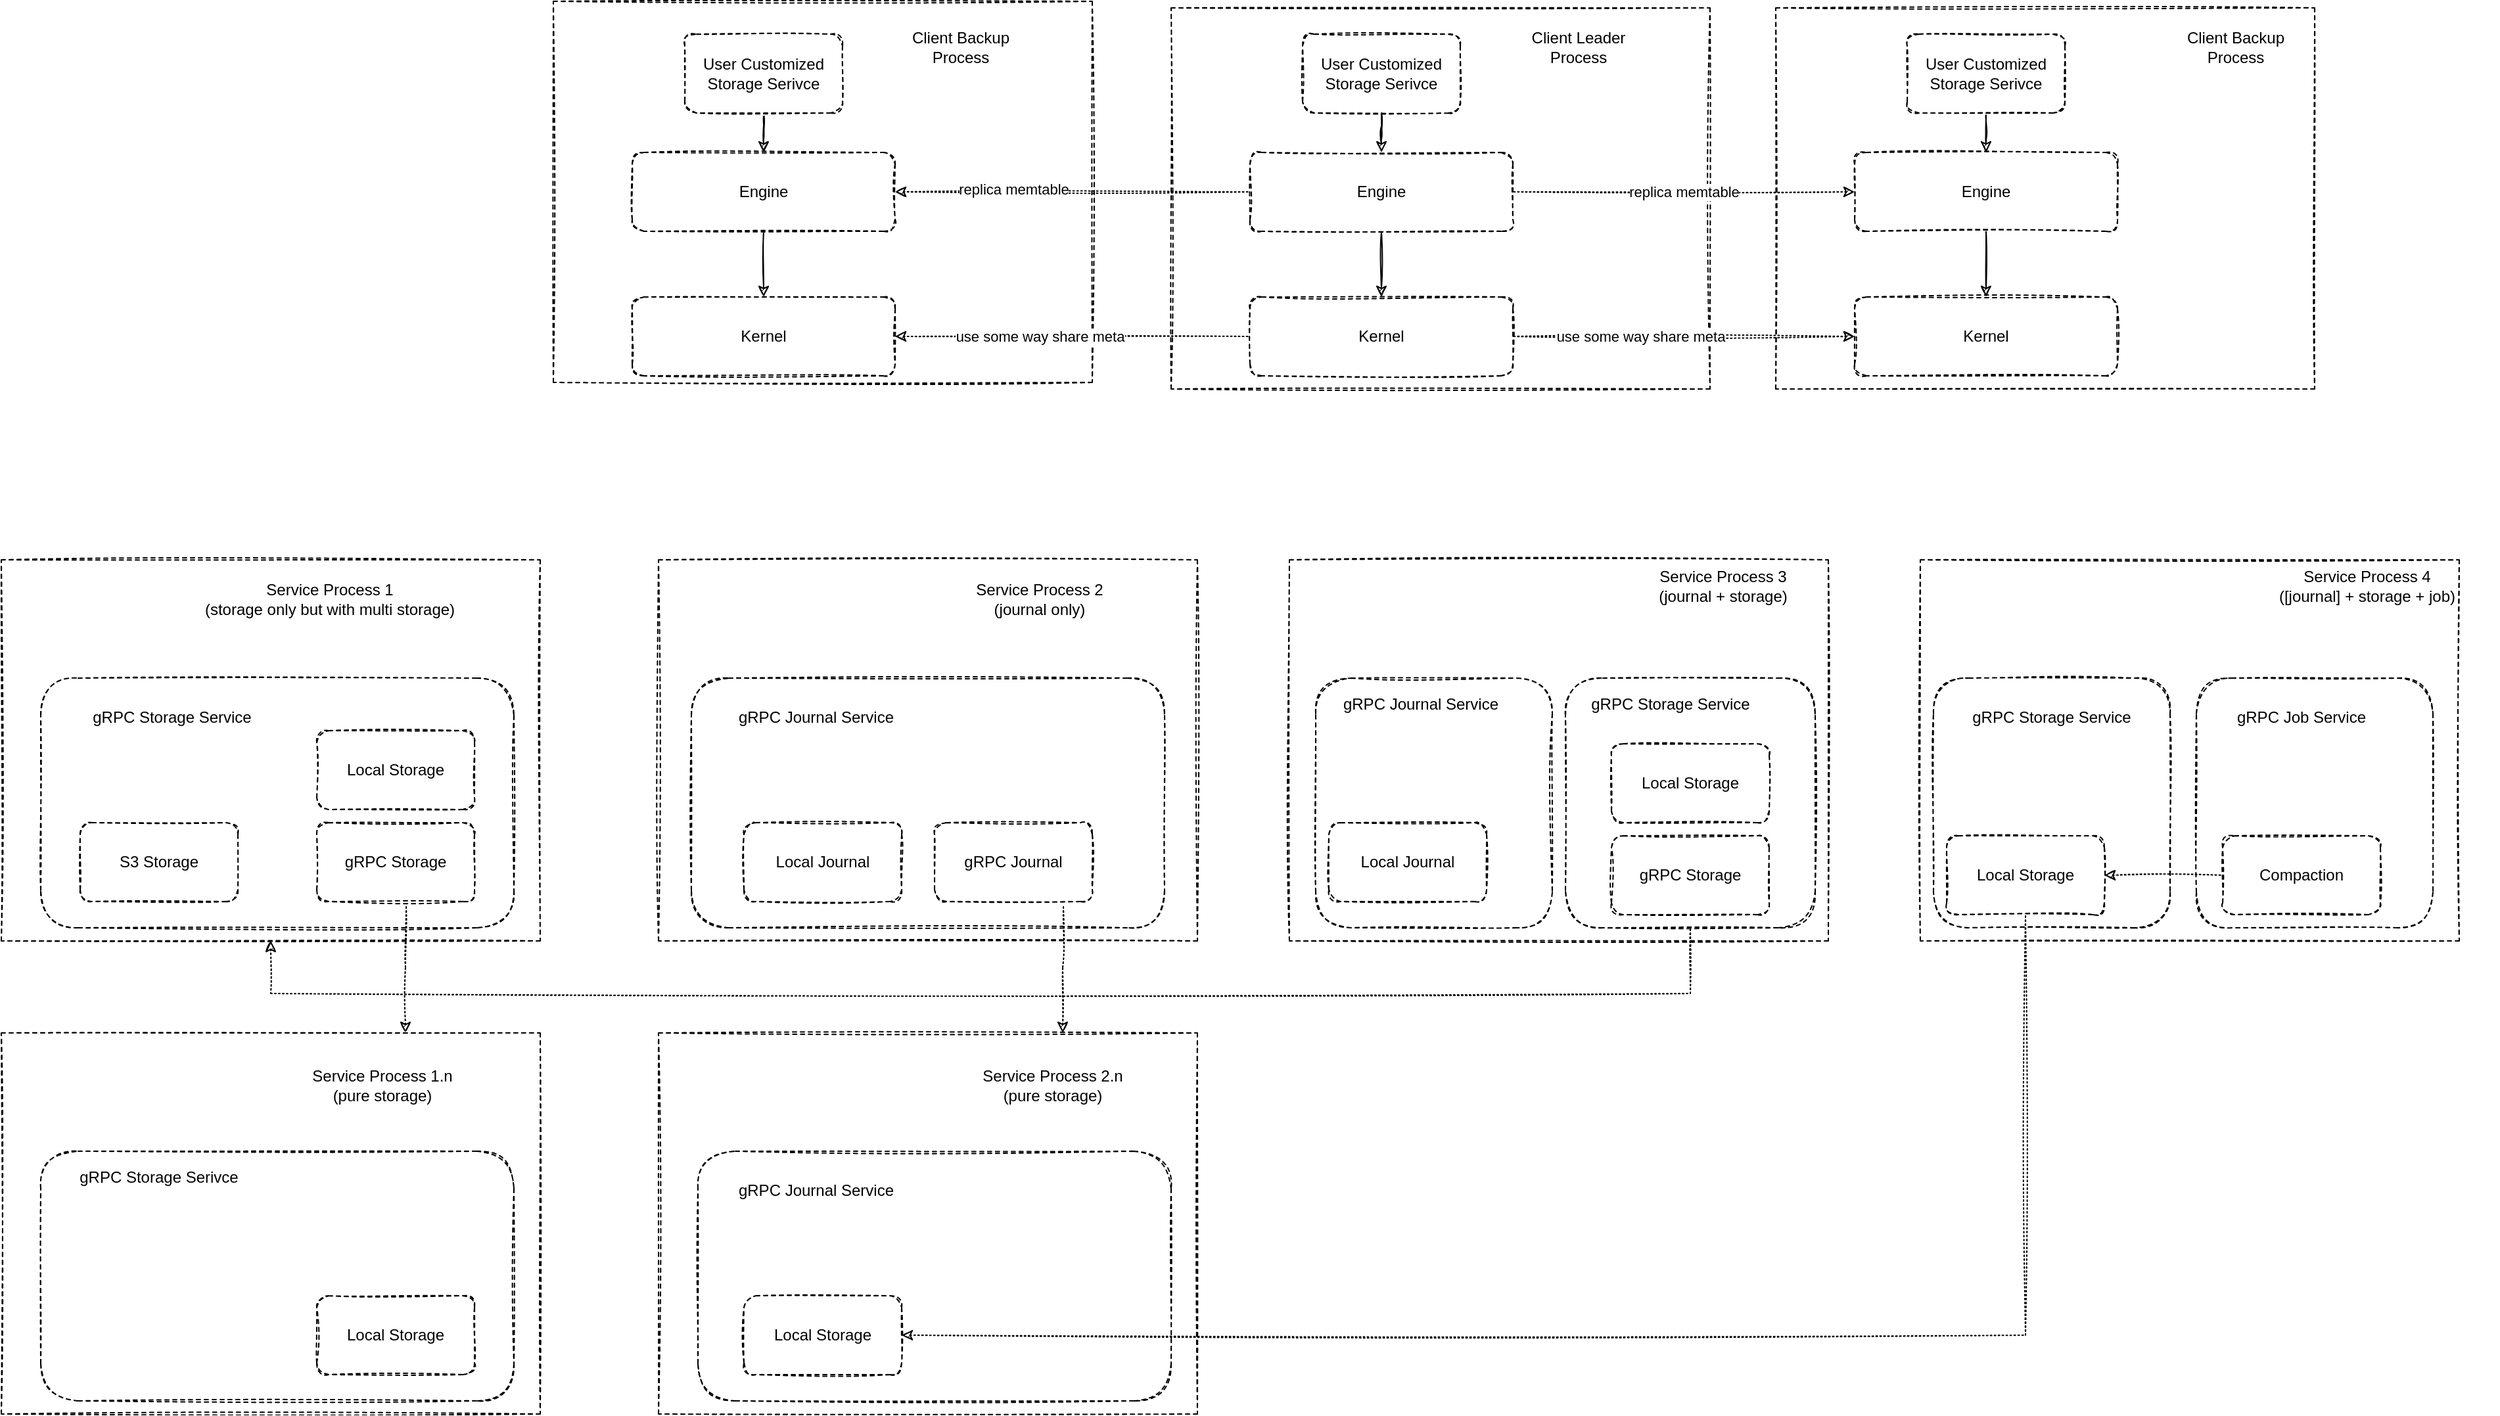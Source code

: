 <mxfile version="14.9.2" type="github">
  <diagram id="p5ktJG7kHRR2MGikXrD1" name="Page-1">
    <mxGraphModel dx="2228" dy="749" grid="1" gridSize="10" guides="1" tooltips="1" connect="1" arrows="1" fold="1" page="1" pageScale="1" pageWidth="850" pageHeight="1100" math="0" shadow="0">
      <root>
        <mxCell id="0" />
        <mxCell id="1" parent="0" />
        <mxCell id="gaqG3cVAWfKeBBLfXeYB-1" value="" style="whiteSpace=wrap;html=1;dashed=1;sketch=1;" vertex="1" parent="1">
          <mxGeometry x="200" y="150" width="410" height="290" as="geometry" />
        </mxCell>
        <mxCell id="gaqG3cVAWfKeBBLfXeYB-2" value="Kernel" style="rounded=1;whiteSpace=wrap;html=1;dashed=1;sketch=1;" vertex="1" parent="1">
          <mxGeometry x="260" y="370" width="200" height="60" as="geometry" />
        </mxCell>
        <mxCell id="gaqG3cVAWfKeBBLfXeYB-3" value="" style="whiteSpace=wrap;html=1;dashed=1;sketch=1;" vertex="1" parent="1">
          <mxGeometry x="-190" y="570" width="410" height="290" as="geometry" />
        </mxCell>
        <mxCell id="gaqG3cVAWfKeBBLfXeYB-5" value="" style="whiteSpace=wrap;html=1;dashed=1;sketch=1;" vertex="1" parent="1">
          <mxGeometry x="-690" y="570" width="410" height="290" as="geometry" />
        </mxCell>
        <mxCell id="gaqG3cVAWfKeBBLfXeYB-8" style="edgeStyle=orthogonalEdgeStyle;rounded=0;sketch=1;orthogonalLoop=1;jettySize=auto;html=1;exitX=0.5;exitY=1;exitDx=0;exitDy=0;" edge="1" parent="1" source="gaqG3cVAWfKeBBLfXeYB-6" target="gaqG3cVAWfKeBBLfXeYB-7">
          <mxGeometry relative="1" as="geometry" />
        </mxCell>
        <mxCell id="gaqG3cVAWfKeBBLfXeYB-6" value="User Customized Storage Serivce" style="rounded=1;whiteSpace=wrap;html=1;dashed=1;sketch=1;" vertex="1" parent="1">
          <mxGeometry x="300" y="170" width="120" height="60" as="geometry" />
        </mxCell>
        <mxCell id="gaqG3cVAWfKeBBLfXeYB-9" style="edgeStyle=orthogonalEdgeStyle;rounded=0;sketch=1;orthogonalLoop=1;jettySize=auto;html=1;entryX=0.5;entryY=0;entryDx=0;entryDy=0;" edge="1" parent="1" source="gaqG3cVAWfKeBBLfXeYB-7" target="gaqG3cVAWfKeBBLfXeYB-2">
          <mxGeometry relative="1" as="geometry" />
        </mxCell>
        <mxCell id="gaqG3cVAWfKeBBLfXeYB-7" value="Engine" style="rounded=1;whiteSpace=wrap;html=1;dashed=1;sketch=1;" vertex="1" parent="1">
          <mxGeometry x="260" y="260" width="200" height="60" as="geometry" />
        </mxCell>
        <mxCell id="gaqG3cVAWfKeBBLfXeYB-10" value="" style="whiteSpace=wrap;html=1;dashed=1;sketch=1;" vertex="1" parent="1">
          <mxGeometry x="-270" y="145" width="410" height="290" as="geometry" />
        </mxCell>
        <mxCell id="gaqG3cVAWfKeBBLfXeYB-36" style="edgeStyle=orthogonalEdgeStyle;rounded=0;sketch=1;orthogonalLoop=1;jettySize=auto;html=1;exitX=1;exitY=0.5;exitDx=0;exitDy=0;entryX=0;entryY=0.5;entryDx=0;entryDy=0;dashed=1;dashPattern=1 2;startArrow=classic;startFill=1;endArrow=none;endFill=0;" edge="1" parent="1" source="gaqG3cVAWfKeBBLfXeYB-11" target="gaqG3cVAWfKeBBLfXeYB-2">
          <mxGeometry relative="1" as="geometry" />
        </mxCell>
        <mxCell id="gaqG3cVAWfKeBBLfXeYB-38" value="use some way share meta" style="edgeLabel;html=1;align=center;verticalAlign=middle;resizable=0;points=[];" vertex="1" connectable="0" parent="gaqG3cVAWfKeBBLfXeYB-36">
          <mxGeometry x="-0.459" y="-2" relative="1" as="geometry">
            <mxPoint x="37" y="-2" as="offset" />
          </mxGeometry>
        </mxCell>
        <mxCell id="gaqG3cVAWfKeBBLfXeYB-11" value="Kernel" style="rounded=1;whiteSpace=wrap;html=1;dashed=1;sketch=1;" vertex="1" parent="1">
          <mxGeometry x="-210" y="370" width="200" height="60" as="geometry" />
        </mxCell>
        <mxCell id="gaqG3cVAWfKeBBLfXeYB-12" style="edgeStyle=orthogonalEdgeStyle;rounded=0;sketch=1;orthogonalLoop=1;jettySize=auto;html=1;exitX=0.5;exitY=1;exitDx=0;exitDy=0;" edge="1" parent="1" source="gaqG3cVAWfKeBBLfXeYB-13" target="gaqG3cVAWfKeBBLfXeYB-15">
          <mxGeometry relative="1" as="geometry" />
        </mxCell>
        <mxCell id="gaqG3cVAWfKeBBLfXeYB-13" value="User Customized Storage Serivce" style="rounded=1;whiteSpace=wrap;html=1;dashed=1;sketch=1;" vertex="1" parent="1">
          <mxGeometry x="-170" y="170" width="120" height="60" as="geometry" />
        </mxCell>
        <mxCell id="gaqG3cVAWfKeBBLfXeYB-14" style="edgeStyle=orthogonalEdgeStyle;rounded=0;sketch=1;orthogonalLoop=1;jettySize=auto;html=1;entryX=0.5;entryY=0;entryDx=0;entryDy=0;" edge="1" parent="1" source="gaqG3cVAWfKeBBLfXeYB-15" target="gaqG3cVAWfKeBBLfXeYB-11">
          <mxGeometry relative="1" as="geometry" />
        </mxCell>
        <mxCell id="gaqG3cVAWfKeBBLfXeYB-31" style="edgeStyle=orthogonalEdgeStyle;rounded=0;sketch=1;orthogonalLoop=1;jettySize=auto;html=1;exitX=1;exitY=0.5;exitDx=0;exitDy=0;dashed=1;startArrow=classic;startFill=1;endArrow=none;endFill=0;dashPattern=1 2;" edge="1" parent="1" source="gaqG3cVAWfKeBBLfXeYB-15" target="gaqG3cVAWfKeBBLfXeYB-7">
          <mxGeometry relative="1" as="geometry" />
        </mxCell>
        <mxCell id="gaqG3cVAWfKeBBLfXeYB-32" value="replica memtable" style="edgeLabel;html=1;align=center;verticalAlign=middle;resizable=0;points=[];" vertex="1" connectable="0" parent="gaqG3cVAWfKeBBLfXeYB-31">
          <mxGeometry x="-0.333" y="2" relative="1" as="geometry">
            <mxPoint as="offset" />
          </mxGeometry>
        </mxCell>
        <mxCell id="gaqG3cVAWfKeBBLfXeYB-15" value="Engine" style="rounded=1;whiteSpace=wrap;html=1;dashed=1;sketch=1;" vertex="1" parent="1">
          <mxGeometry x="-210" y="260" width="200" height="60" as="geometry" />
        </mxCell>
        <mxCell id="gaqG3cVAWfKeBBLfXeYB-16" value="" style="whiteSpace=wrap;html=1;dashed=1;sketch=1;" vertex="1" parent="1">
          <mxGeometry x="660" y="150" width="410" height="290" as="geometry" />
        </mxCell>
        <mxCell id="gaqG3cVAWfKeBBLfXeYB-37" style="edgeStyle=orthogonalEdgeStyle;rounded=0;sketch=1;orthogonalLoop=1;jettySize=auto;html=1;exitX=0;exitY=0.5;exitDx=0;exitDy=0;entryX=1;entryY=0.5;entryDx=0;entryDy=0;dashed=1;dashPattern=1 2;startArrow=classic;startFill=1;endArrow=none;endFill=0;" edge="1" parent="1" source="gaqG3cVAWfKeBBLfXeYB-17" target="gaqG3cVAWfKeBBLfXeYB-2">
          <mxGeometry relative="1" as="geometry" />
        </mxCell>
        <mxCell id="gaqG3cVAWfKeBBLfXeYB-39" value="use some way share meta" style="edgeLabel;html=1;align=center;verticalAlign=middle;resizable=0;points=[];" vertex="1" connectable="0" parent="gaqG3cVAWfKeBBLfXeYB-37">
          <mxGeometry x="0.254" relative="1" as="geometry">
            <mxPoint as="offset" />
          </mxGeometry>
        </mxCell>
        <mxCell id="gaqG3cVAWfKeBBLfXeYB-17" value="Kernel" style="rounded=1;whiteSpace=wrap;html=1;dashed=1;sketch=1;" vertex="1" parent="1">
          <mxGeometry x="720" y="370" width="200" height="60" as="geometry" />
        </mxCell>
        <mxCell id="gaqG3cVAWfKeBBLfXeYB-18" style="edgeStyle=orthogonalEdgeStyle;rounded=0;sketch=1;orthogonalLoop=1;jettySize=auto;html=1;exitX=0.5;exitY=1;exitDx=0;exitDy=0;" edge="1" parent="1" source="gaqG3cVAWfKeBBLfXeYB-19" target="gaqG3cVAWfKeBBLfXeYB-21">
          <mxGeometry relative="1" as="geometry" />
        </mxCell>
        <mxCell id="gaqG3cVAWfKeBBLfXeYB-19" value="User Customized Storage Serivce" style="rounded=1;whiteSpace=wrap;html=1;dashed=1;sketch=1;" vertex="1" parent="1">
          <mxGeometry x="760" y="170" width="120" height="60" as="geometry" />
        </mxCell>
        <mxCell id="gaqG3cVAWfKeBBLfXeYB-20" style="edgeStyle=orthogonalEdgeStyle;rounded=0;sketch=1;orthogonalLoop=1;jettySize=auto;html=1;entryX=0.5;entryY=0;entryDx=0;entryDy=0;" edge="1" parent="1" source="gaqG3cVAWfKeBBLfXeYB-21" target="gaqG3cVAWfKeBBLfXeYB-17">
          <mxGeometry relative="1" as="geometry" />
        </mxCell>
        <mxCell id="gaqG3cVAWfKeBBLfXeYB-33" style="edgeStyle=orthogonalEdgeStyle;rounded=0;sketch=1;orthogonalLoop=1;jettySize=auto;html=1;exitX=0;exitY=0.5;exitDx=0;exitDy=0;dashed=1;dashPattern=1 2;startArrow=classic;startFill=1;endArrow=none;endFill=0;" edge="1" parent="1" source="gaqG3cVAWfKeBBLfXeYB-21" target="gaqG3cVAWfKeBBLfXeYB-7">
          <mxGeometry relative="1" as="geometry" />
        </mxCell>
        <mxCell id="gaqG3cVAWfKeBBLfXeYB-34" value="replica memtable" style="edgeLabel;html=1;align=center;verticalAlign=middle;resizable=0;points=[];" vertex="1" connectable="0" parent="gaqG3cVAWfKeBBLfXeYB-33">
          <mxGeometry x="0.108" relative="1" as="geometry">
            <mxPoint x="14" as="offset" />
          </mxGeometry>
        </mxCell>
        <mxCell id="gaqG3cVAWfKeBBLfXeYB-21" value="Engine" style="rounded=1;whiteSpace=wrap;html=1;dashed=1;sketch=1;" vertex="1" parent="1">
          <mxGeometry x="720" y="260" width="200" height="60" as="geometry" />
        </mxCell>
        <mxCell id="gaqG3cVAWfKeBBLfXeYB-24" value="Client Leader Process" style="text;html=1;strokeColor=none;fillColor=none;align=center;verticalAlign=middle;whiteSpace=wrap;rounded=0;dashed=1;sketch=1;" vertex="1" parent="1">
          <mxGeometry x="470" y="170" width="80" height="20" as="geometry" />
        </mxCell>
        <mxCell id="gaqG3cVAWfKeBBLfXeYB-25" value="Client Backup Process" style="text;html=1;strokeColor=none;fillColor=none;align=center;verticalAlign=middle;whiteSpace=wrap;rounded=0;dashed=1;sketch=1;" vertex="1" parent="1">
          <mxGeometry y="170" width="80" height="20" as="geometry" />
        </mxCell>
        <mxCell id="gaqG3cVAWfKeBBLfXeYB-26" value="Client Backup Process" style="text;html=1;strokeColor=none;fillColor=none;align=center;verticalAlign=middle;whiteSpace=wrap;rounded=0;dashed=1;sketch=1;" vertex="1" parent="1">
          <mxGeometry x="970" y="170" width="80" height="20" as="geometry" />
        </mxCell>
        <mxCell id="gaqG3cVAWfKeBBLfXeYB-42" value="" style="rounded=1;whiteSpace=wrap;html=1;dashed=1;sketch=1;" vertex="1" parent="1">
          <mxGeometry x="-660" y="660" width="360" height="190" as="geometry" />
        </mxCell>
        <mxCell id="gaqG3cVAWfKeBBLfXeYB-41" value="Local Storage" style="rounded=1;whiteSpace=wrap;html=1;dashed=1;sketch=1;" vertex="1" parent="1">
          <mxGeometry x="-450" y="700" width="120" height="60" as="geometry" />
        </mxCell>
        <mxCell id="gaqG3cVAWfKeBBLfXeYB-43" value="Service Process 1&lt;br&gt;(storage only but with multi storage)" style="text;html=1;strokeColor=none;fillColor=none;align=center;verticalAlign=middle;whiteSpace=wrap;rounded=0;dashed=1;sketch=1;" vertex="1" parent="1">
          <mxGeometry x="-540" y="590" width="200" height="20" as="geometry" />
        </mxCell>
        <mxCell id="gaqG3cVAWfKeBBLfXeYB-44" value="S3 Storage" style="rounded=1;whiteSpace=wrap;html=1;dashed=1;sketch=1;" vertex="1" parent="1">
          <mxGeometry x="-630" y="770" width="120" height="60" as="geometry" />
        </mxCell>
        <mxCell id="gaqG3cVAWfKeBBLfXeYB-45" value="gRPC Storage Service" style="text;html=1;strokeColor=none;fillColor=none;align=center;verticalAlign=middle;whiteSpace=wrap;rounded=0;dashed=1;sketch=1;" vertex="1" parent="1">
          <mxGeometry x="-630" y="680" width="140" height="20" as="geometry" />
        </mxCell>
        <mxCell id="gaqG3cVAWfKeBBLfXeYB-46" value="Service Process 2&lt;br&gt;(journal only)" style="text;html=1;strokeColor=none;fillColor=none;align=center;verticalAlign=middle;whiteSpace=wrap;rounded=0;dashed=1;sketch=1;" vertex="1" parent="1">
          <mxGeometry y="590" width="200" height="20" as="geometry" />
        </mxCell>
        <mxCell id="gaqG3cVAWfKeBBLfXeYB-47" value="gRPC Storage" style="rounded=1;whiteSpace=wrap;html=1;dashed=1;sketch=1;" vertex="1" parent="1">
          <mxGeometry x="-450" y="770" width="120" height="60" as="geometry" />
        </mxCell>
        <mxCell id="gaqG3cVAWfKeBBLfXeYB-66" style="edgeStyle=orthogonalEdgeStyle;rounded=0;sketch=1;orthogonalLoop=1;jettySize=auto;html=1;exitX=0.75;exitY=0;exitDx=0;exitDy=0;entryX=0.567;entryY=1.067;entryDx=0;entryDy=0;entryPerimeter=0;dashed=1;dashPattern=1 2;startArrow=classic;startFill=1;endArrow=none;endFill=0;" edge="1" parent="1" source="gaqG3cVAWfKeBBLfXeYB-48" target="gaqG3cVAWfKeBBLfXeYB-47">
          <mxGeometry relative="1" as="geometry" />
        </mxCell>
        <mxCell id="gaqG3cVAWfKeBBLfXeYB-48" value="" style="whiteSpace=wrap;html=1;dashed=1;sketch=1;" vertex="1" parent="1">
          <mxGeometry x="-690" y="930" width="410" height="290" as="geometry" />
        </mxCell>
        <mxCell id="gaqG3cVAWfKeBBLfXeYB-49" value="Service Process 1.n&lt;br&gt;(pure storage)" style="text;html=1;strokeColor=none;fillColor=none;align=center;verticalAlign=middle;whiteSpace=wrap;rounded=0;dashed=1;sketch=1;" vertex="1" parent="1">
          <mxGeometry x="-500" y="960" width="200" height="20" as="geometry" />
        </mxCell>
        <mxCell id="gaqG3cVAWfKeBBLfXeYB-50" value="" style="rounded=1;whiteSpace=wrap;html=1;dashed=1;sketch=1;" vertex="1" parent="1">
          <mxGeometry x="-660" y="1020" width="360" height="190" as="geometry" />
        </mxCell>
        <mxCell id="gaqG3cVAWfKeBBLfXeYB-51" value="gRPC Storage Serivce" style="text;html=1;strokeColor=none;fillColor=none;align=center;verticalAlign=middle;whiteSpace=wrap;rounded=0;dashed=1;sketch=1;" vertex="1" parent="1">
          <mxGeometry x="-640" y="1030" width="140" height="20" as="geometry" />
        </mxCell>
        <mxCell id="gaqG3cVAWfKeBBLfXeYB-52" value="Local Storage" style="rounded=1;whiteSpace=wrap;html=1;dashed=1;sketch=1;" vertex="1" parent="1">
          <mxGeometry x="-450" y="1130" width="120" height="60" as="geometry" />
        </mxCell>
        <mxCell id="gaqG3cVAWfKeBBLfXeYB-56" value="" style="rounded=1;whiteSpace=wrap;html=1;dashed=1;sketch=1;" vertex="1" parent="1">
          <mxGeometry x="-165" y="660" width="360" height="190" as="geometry" />
        </mxCell>
        <mxCell id="gaqG3cVAWfKeBBLfXeYB-40" value="Local Journal" style="rounded=1;whiteSpace=wrap;html=1;dashed=1;sketch=1;" vertex="1" parent="1">
          <mxGeometry x="-125" y="770" width="120" height="60" as="geometry" />
        </mxCell>
        <mxCell id="gaqG3cVAWfKeBBLfXeYB-58" value="gRPC Journal Service" style="text;html=1;strokeColor=none;fillColor=none;align=center;verticalAlign=middle;whiteSpace=wrap;rounded=0;dashed=1;sketch=1;" vertex="1" parent="1">
          <mxGeometry x="-140" y="680" width="140" height="20" as="geometry" />
        </mxCell>
        <mxCell id="gaqG3cVAWfKeBBLfXeYB-60" value="" style="whiteSpace=wrap;html=1;dashed=1;sketch=1;" vertex="1" parent="1">
          <mxGeometry x="290" y="570" width="410" height="290" as="geometry" />
        </mxCell>
        <mxCell id="gaqG3cVAWfKeBBLfXeYB-69" style="edgeStyle=orthogonalEdgeStyle;rounded=0;sketch=1;orthogonalLoop=1;jettySize=auto;html=1;exitX=0.75;exitY=0;exitDx=0;exitDy=0;entryX=0.817;entryY=1.067;entryDx=0;entryDy=0;entryPerimeter=0;dashed=1;dashPattern=1 2;startArrow=classic;startFill=1;endArrow=none;endFill=0;" edge="1" parent="1" source="gaqG3cVAWfKeBBLfXeYB-61" target="gaqG3cVAWfKeBBLfXeYB-67">
          <mxGeometry relative="1" as="geometry" />
        </mxCell>
        <mxCell id="gaqG3cVAWfKeBBLfXeYB-61" value="" style="whiteSpace=wrap;html=1;dashed=1;sketch=1;" vertex="1" parent="1">
          <mxGeometry x="-190" y="930" width="410" height="290" as="geometry" />
        </mxCell>
        <mxCell id="gaqG3cVAWfKeBBLfXeYB-62" value="" style="rounded=1;whiteSpace=wrap;html=1;dashed=1;sketch=1;" vertex="1" parent="1">
          <mxGeometry x="-160" y="1020" width="360" height="190" as="geometry" />
        </mxCell>
        <mxCell id="gaqG3cVAWfKeBBLfXeYB-63" value="Local Storage" style="rounded=1;whiteSpace=wrap;html=1;dashed=1;sketch=1;" vertex="1" parent="1">
          <mxGeometry x="-125" y="1130" width="120" height="60" as="geometry" />
        </mxCell>
        <mxCell id="gaqG3cVAWfKeBBLfXeYB-64" value="gRPC Journal Service" style="text;html=1;strokeColor=none;fillColor=none;align=center;verticalAlign=middle;whiteSpace=wrap;rounded=0;dashed=1;sketch=1;" vertex="1" parent="1">
          <mxGeometry x="-140" y="1040" width="140" height="20" as="geometry" />
        </mxCell>
        <mxCell id="gaqG3cVAWfKeBBLfXeYB-65" value="Service Process 2.n&lt;br&gt;(pure storage)" style="text;html=1;strokeColor=none;fillColor=none;align=center;verticalAlign=middle;whiteSpace=wrap;rounded=0;dashed=1;sketch=1;" vertex="1" parent="1">
          <mxGeometry x="10" y="960" width="200" height="20" as="geometry" />
        </mxCell>
        <mxCell id="gaqG3cVAWfKeBBLfXeYB-67" value="gRPC Journal" style="rounded=1;whiteSpace=wrap;html=1;dashed=1;sketch=1;" vertex="1" parent="1">
          <mxGeometry x="20" y="770" width="120" height="60" as="geometry" />
        </mxCell>
        <mxCell id="gaqG3cVAWfKeBBLfXeYB-70" value="" style="whiteSpace=wrap;html=1;dashed=1;sketch=1;" vertex="1" parent="1">
          <mxGeometry x="770" y="570" width="410" height="290" as="geometry" />
        </mxCell>
        <mxCell id="gaqG3cVAWfKeBBLfXeYB-71" value="" style="rounded=1;whiteSpace=wrap;html=1;dashed=1;sketch=1;" vertex="1" parent="1">
          <mxGeometry x="310" y="660" width="180" height="190" as="geometry" />
        </mxCell>
        <mxCell id="gaqG3cVAWfKeBBLfXeYB-72" value="" style="rounded=1;whiteSpace=wrap;html=1;dashed=1;sketch=1;" vertex="1" parent="1">
          <mxGeometry x="500" y="660" width="190" height="190" as="geometry" />
        </mxCell>
        <mxCell id="gaqG3cVAWfKeBBLfXeYB-73" value="Local Journal" style="rounded=1;whiteSpace=wrap;html=1;dashed=1;sketch=1;" vertex="1" parent="1">
          <mxGeometry x="320" y="770" width="120" height="60" as="geometry" />
        </mxCell>
        <mxCell id="gaqG3cVAWfKeBBLfXeYB-74" value="Local Storage" style="rounded=1;whiteSpace=wrap;html=1;dashed=1;sketch=1;" vertex="1" parent="1">
          <mxGeometry x="535" y="710" width="120" height="60" as="geometry" />
        </mxCell>
        <mxCell id="gaqG3cVAWfKeBBLfXeYB-75" value="gRPC Storage" style="rounded=1;whiteSpace=wrap;html=1;dashed=1;sketch=1;" vertex="1" parent="1">
          <mxGeometry x="535" y="780" width="120" height="60" as="geometry" />
        </mxCell>
        <mxCell id="gaqG3cVAWfKeBBLfXeYB-76" value="Service Process 3&lt;br&gt;(journal + storage)" style="text;html=1;strokeColor=none;fillColor=none;align=center;verticalAlign=middle;whiteSpace=wrap;rounded=0;dashed=1;sketch=1;" vertex="1" parent="1">
          <mxGeometry x="520" y="580" width="200" height="20" as="geometry" />
        </mxCell>
        <mxCell id="gaqG3cVAWfKeBBLfXeYB-77" value="gRPC Journal Service" style="text;html=1;strokeColor=none;fillColor=none;align=center;verticalAlign=middle;whiteSpace=wrap;rounded=0;dashed=1;sketch=1;" vertex="1" parent="1">
          <mxGeometry x="320" y="670" width="140" height="20" as="geometry" />
        </mxCell>
        <mxCell id="gaqG3cVAWfKeBBLfXeYB-78" value="gRPC Storage Service" style="text;html=1;strokeColor=none;fillColor=none;align=center;verticalAlign=middle;whiteSpace=wrap;rounded=0;dashed=1;sketch=1;" vertex="1" parent="1">
          <mxGeometry x="510" y="670" width="140" height="20" as="geometry" />
        </mxCell>
        <mxCell id="gaqG3cVAWfKeBBLfXeYB-80" style="edgeStyle=orthogonalEdgeStyle;rounded=0;sketch=1;orthogonalLoop=1;jettySize=auto;html=1;dashed=1;dashPattern=1 2;startArrow=classic;startFill=1;endArrow=none;endFill=0;entryX=0.5;entryY=1;entryDx=0;entryDy=0;" edge="1" parent="1" source="gaqG3cVAWfKeBBLfXeYB-5" target="gaqG3cVAWfKeBBLfXeYB-72">
          <mxGeometry relative="1" as="geometry">
            <mxPoint x="500" y="920" as="targetPoint" />
            <Array as="points">
              <mxPoint x="-485" y="900" />
              <mxPoint x="595" y="900" />
            </Array>
          </mxGeometry>
        </mxCell>
        <mxCell id="gaqG3cVAWfKeBBLfXeYB-81" value="Service Process 4&lt;br&gt;([journal] + storage + job)" style="text;html=1;strokeColor=none;fillColor=none;align=center;verticalAlign=middle;whiteSpace=wrap;rounded=0;dashed=1;sketch=1;" vertex="1" parent="1">
          <mxGeometry x="1010" y="580" width="200" height="20" as="geometry" />
        </mxCell>
        <mxCell id="gaqG3cVAWfKeBBLfXeYB-86" value="" style="rounded=1;whiteSpace=wrap;html=1;dashed=1;sketch=1;" vertex="1" parent="1">
          <mxGeometry x="780" y="660" width="180" height="190" as="geometry" />
        </mxCell>
        <mxCell id="gaqG3cVAWfKeBBLfXeYB-87" value="" style="rounded=1;whiteSpace=wrap;html=1;dashed=1;sketch=1;" vertex="1" parent="1">
          <mxGeometry x="980" y="660" width="180" height="190" as="geometry" />
        </mxCell>
        <mxCell id="gaqG3cVAWfKeBBLfXeYB-89" value="gRPC Storage Service" style="text;html=1;strokeColor=none;fillColor=none;align=center;verticalAlign=middle;whiteSpace=wrap;rounded=0;dashed=1;sketch=1;" vertex="1" parent="1">
          <mxGeometry x="800" y="680" width="140" height="20" as="geometry" />
        </mxCell>
        <mxCell id="gaqG3cVAWfKeBBLfXeYB-93" style="edgeStyle=orthogonalEdgeStyle;rounded=0;sketch=1;orthogonalLoop=1;jettySize=auto;html=1;exitX=1;exitY=0.5;exitDx=0;exitDy=0;entryX=0;entryY=0.5;entryDx=0;entryDy=0;dashed=1;dashPattern=1 2;startArrow=classic;startFill=1;endArrow=none;endFill=0;" edge="1" parent="1" source="gaqG3cVAWfKeBBLfXeYB-90" target="gaqG3cVAWfKeBBLfXeYB-92">
          <mxGeometry relative="1" as="geometry" />
        </mxCell>
        <mxCell id="gaqG3cVAWfKeBBLfXeYB-90" value="Local Storage" style="rounded=1;whiteSpace=wrap;html=1;dashed=1;sketch=1;" vertex="1" parent="1">
          <mxGeometry x="790" y="780" width="120" height="60" as="geometry" />
        </mxCell>
        <mxCell id="gaqG3cVAWfKeBBLfXeYB-91" value="gRPC Job Service" style="text;html=1;strokeColor=none;fillColor=none;align=center;verticalAlign=middle;whiteSpace=wrap;rounded=0;dashed=1;sketch=1;" vertex="1" parent="1">
          <mxGeometry x="990" y="680" width="140" height="20" as="geometry" />
        </mxCell>
        <mxCell id="gaqG3cVAWfKeBBLfXeYB-92" value="Compaction" style="rounded=1;whiteSpace=wrap;html=1;dashed=1;sketch=1;" vertex="1" parent="1">
          <mxGeometry x="1000" y="780" width="120" height="60" as="geometry" />
        </mxCell>
        <mxCell id="gaqG3cVAWfKeBBLfXeYB-94" style="edgeStyle=orthogonalEdgeStyle;rounded=0;sketch=1;orthogonalLoop=1;jettySize=auto;html=1;exitX=1;exitY=0.5;exitDx=0;exitDy=0;entryX=0.5;entryY=1;entryDx=0;entryDy=0;dashed=1;dashPattern=1 2;startArrow=classic;startFill=1;endArrow=none;endFill=0;" edge="1" parent="1" source="gaqG3cVAWfKeBBLfXeYB-63" target="gaqG3cVAWfKeBBLfXeYB-90">
          <mxGeometry relative="1" as="geometry" />
        </mxCell>
      </root>
    </mxGraphModel>
  </diagram>
</mxfile>
